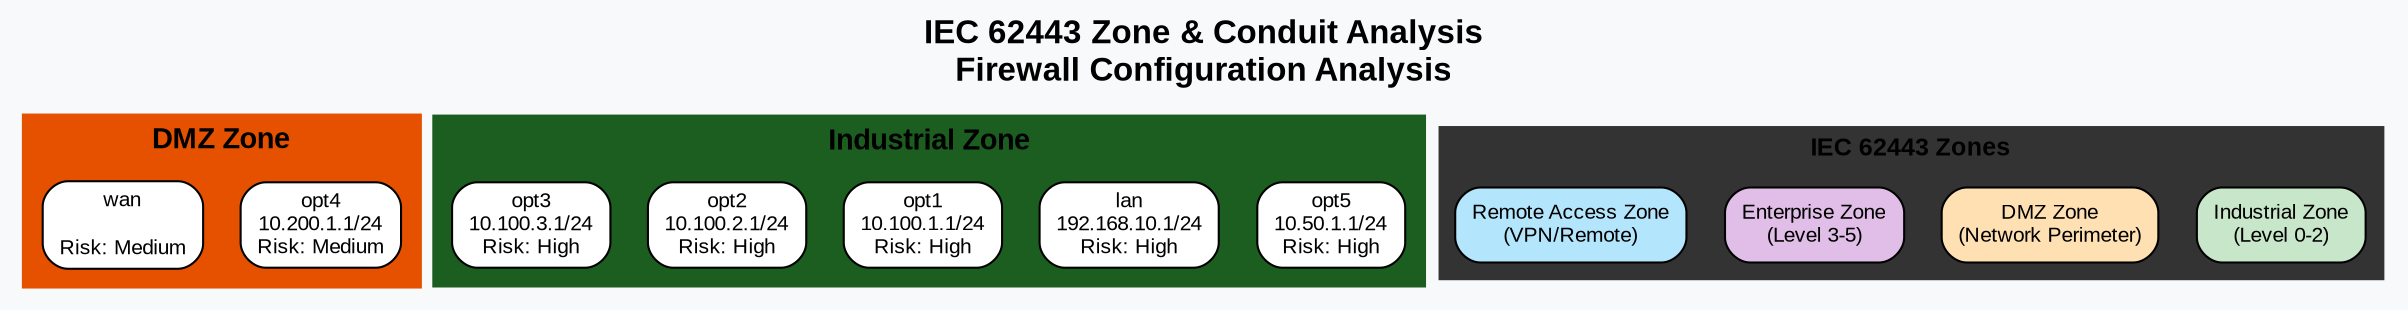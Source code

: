 digraph IEC62443Zones {
  rankdir=TB;
  node [fontname="Arial", fontsize=10];
  edge [fontname="Arial", fontsize=9, penwidth=2];
  bgcolor="#f8f9fa";

  label="IEC 62443 Zone & Conduit Analysis\nFirewall Configuration Analysis";
  labelloc=t;
  fontsize=16;
  fontname="Arial Bold";

  subgraph cluster_DMZ_Zone {
    label="DMZ Zone";
    style="filled,bold";
    bgcolor="#ffe0b2";
    color="#e65100";
    penwidth=3;
    fontsize=14;
    fontname="Arial Bold";

    "opt4" [label="opt4\n10.200.1.1/24\nRisk: Medium", shape="box", style="rounded,filled", fillcolor="white"];
    "wan" [label="wan\n\nRisk: Medium", shape="box", style="rounded,filled", fillcolor="white"];
  }

  subgraph cluster_Industrial_Zone {
    label="Industrial Zone";
    style="filled,bold";
    bgcolor="#c8e6c9";
    color="#1b5e20";
    penwidth=3;
    fontsize=14;
    fontname="Arial Bold";

    "opt5" [label="opt5\n10.50.1.1/24\nRisk: High", shape="box", style="rounded,filled", fillcolor="white"];
    "lan" [label="lan\n192.168.10.1/24\nRisk: High", shape="box", style="rounded,filled", fillcolor="white"];
    "opt1" [label="opt1\n10.100.1.1/24\nRisk: High", shape="box", style="rounded,filled", fillcolor="white"];
    "opt2" [label="opt2\n10.100.2.1/24\nRisk: High", shape="box", style="rounded,filled", fillcolor="white"];
    "opt3" [label="opt3\n10.100.3.1/24\nRisk: High", shape="box", style="rounded,filled", fillcolor="white"];
  }

  // Conduits (Zone Connections)

  // IEC 62443 Legend
  subgraph cluster_iec_legend {
    label="IEC 62443 Zones";
    style=filled;
    bgcolor="#ffffff";
    color="#333333";
    fontsize=12;
    fontname="Arial Bold";

    industrial_zone [label="Industrial Zone\n(Level 0-2)", fillcolor="#c8e6c9", style="filled,rounded", shape="box"];
    dmz_zone [label="DMZ Zone\n(Network Perimeter)", fillcolor="#ffe0b2", style="filled,rounded", shape="box"];
    ent_zone [label="Enterprise Zone\n(Level 3-5)", fillcolor="#e1bee7", style="filled,rounded", shape="box"];
    remote_zone [label="Remote Access Zone\n(VPN/Remote)", fillcolor="#b3e5fc", style="filled,rounded", shape="box"];
  }
}
